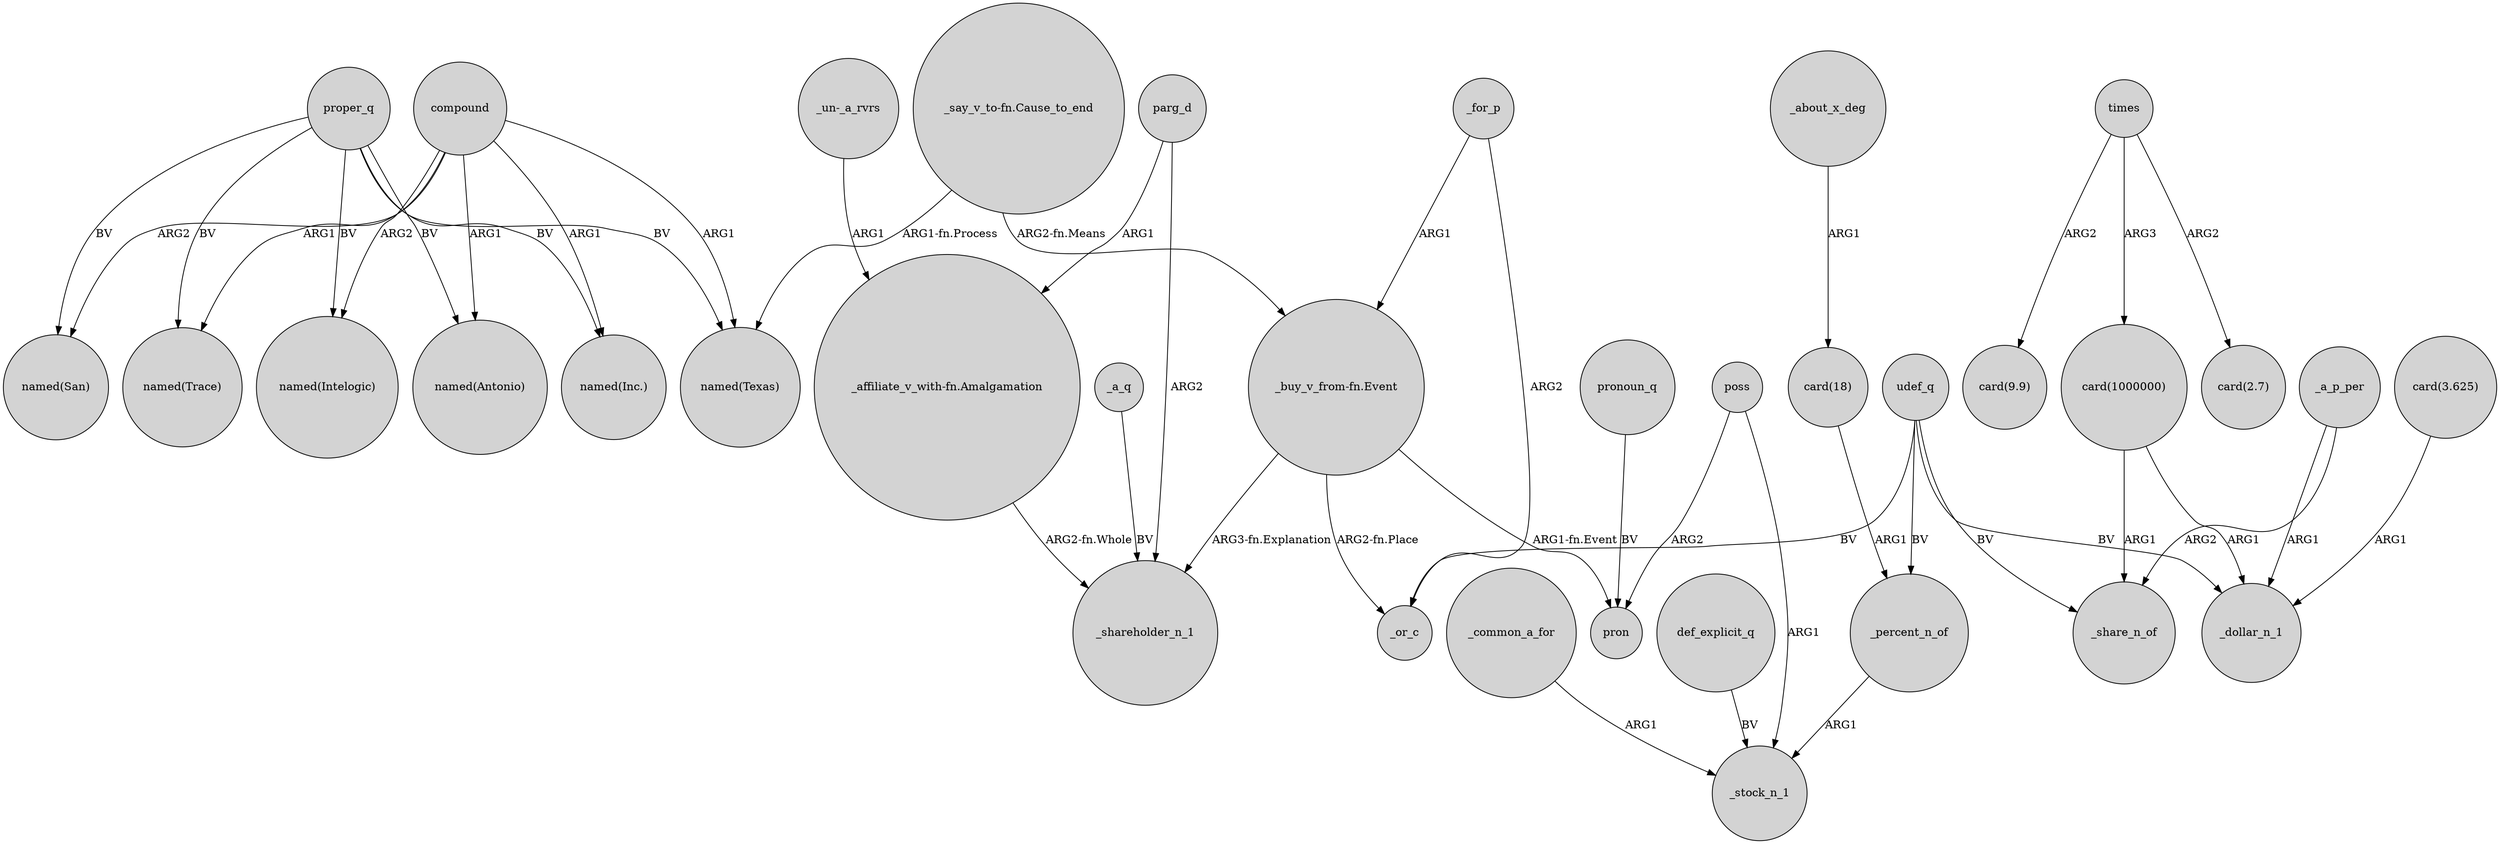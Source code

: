 digraph {
	node [shape=circle style=filled]
	proper_q -> "named(Texas)" [label=BV]
	_common_a_for -> _stock_n_1 [label=ARG1]
	"_buy_v_from-fn.Event" -> _shareholder_n_1 [label="ARG3-fn.Explanation"]
	_a_q -> _shareholder_n_1 [label=BV]
	times -> "card(2.7)" [label=ARG2]
	"card(18)" -> _percent_n_of [label=ARG1]
	times -> "card(1000000)" [label=ARG3]
	compound -> "named(Antonio)" [label=ARG1]
	def_explicit_q -> _stock_n_1 [label=BV]
	"_un-_a_rvrs" -> "_affiliate_v_with-fn.Amalgamation" [label=ARG1]
	_percent_n_of -> _stock_n_1 [label=ARG1]
	"_say_v_to-fn.Cause_to_end" -> "_buy_v_from-fn.Event" [label="ARG2-fn.Means"]
	parg_d -> "_affiliate_v_with-fn.Amalgamation" [label=ARG1]
	proper_q -> "named(Inc.)" [label=BV]
	"_buy_v_from-fn.Event" -> pron [label="ARG1-fn.Event"]
	udef_q -> _or_c [label=BV]
	compound -> "named(Texas)" [label=ARG1]
	"_say_v_to-fn.Cause_to_end" -> "named(Texas)" [label="ARG1-fn.Process"]
	pronoun_q -> pron [label=BV]
	poss -> pron [label=ARG2]
	times -> "card(9.9)" [label=ARG2]
	"_affiliate_v_with-fn.Amalgamation" -> _shareholder_n_1 [label="ARG2-fn.Whole"]
	_a_p_per -> _share_n_of [label=ARG2]
	udef_q -> _percent_n_of [label=BV]
	_for_p -> _or_c [label=ARG2]
	udef_q -> _share_n_of [label=BV]
	proper_q -> "named(Antonio)" [label=BV]
	poss -> _stock_n_1 [label=ARG1]
	_about_x_deg -> "card(18)" [label=ARG1]
	udef_q -> _dollar_n_1 [label=BV]
	"card(1000000)" -> _dollar_n_1 [label=ARG1]
	compound -> "named(Intelogic)" [label=ARG2]
	"card(1000000)" -> _share_n_of [label=ARG1]
	_a_p_per -> _dollar_n_1 [label=ARG1]
	_for_p -> "_buy_v_from-fn.Event" [label=ARG1]
	compound -> "named(San)" [label=ARG2]
	compound -> "named(Trace)" [label=ARG1]
	proper_q -> "named(San)" [label=BV]
	"card(3.625)" -> _dollar_n_1 [label=ARG1]
	proper_q -> "named(Trace)" [label=BV]
	compound -> "named(Inc.)" [label=ARG1]
	parg_d -> _shareholder_n_1 [label=ARG2]
	"_buy_v_from-fn.Event" -> _or_c [label="ARG2-fn.Place"]
	proper_q -> "named(Intelogic)" [label=BV]
}
